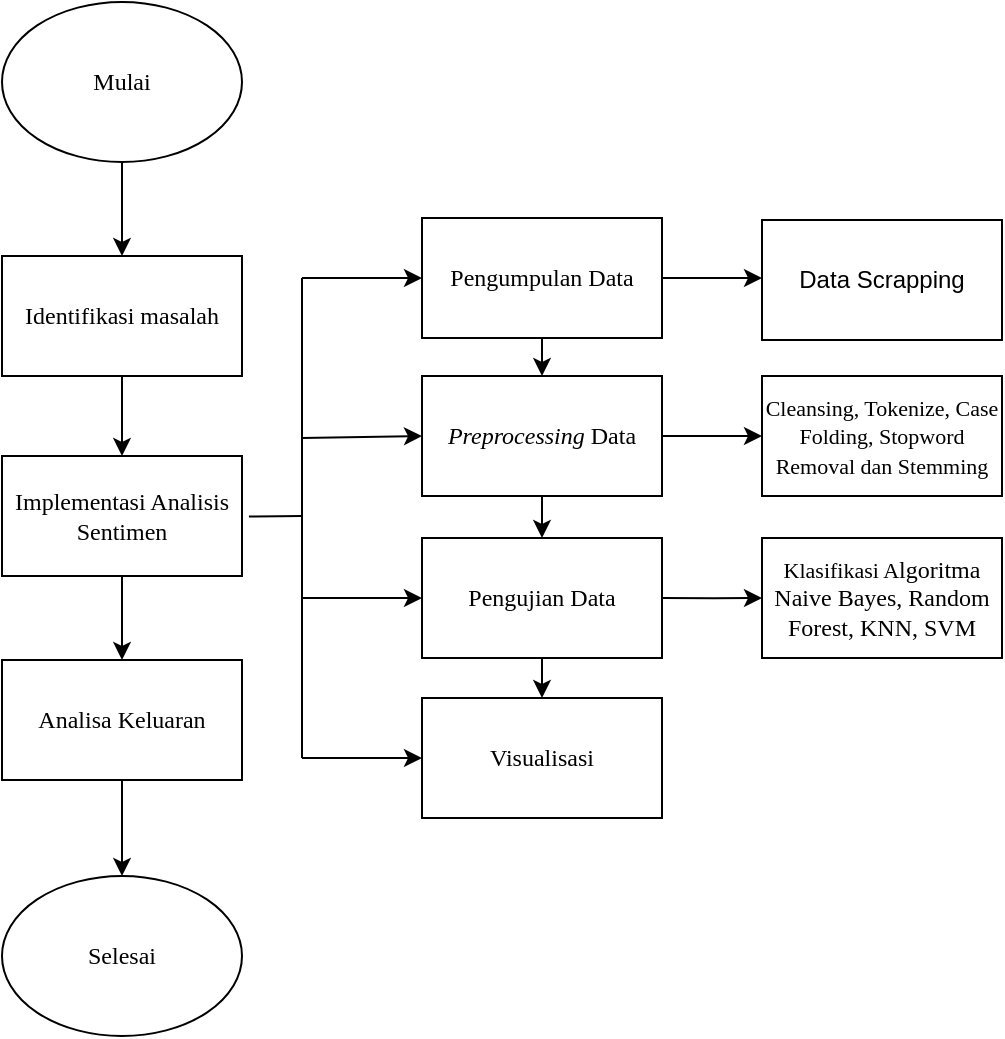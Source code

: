 <mxfile version="26.0.11">
  <diagram id="C5RBs43oDa-KdzZeNtuy" name="Page-1">
    <mxGraphModel dx="794" dy="492" grid="1" gridSize="10" guides="1" tooltips="1" connect="1" arrows="1" fold="1" page="1" pageScale="1" pageWidth="827" pageHeight="1169" math="0" shadow="0">
      <root>
        <mxCell id="WIyWlLk6GJQsqaUBKTNV-0" />
        <mxCell id="WIyWlLk6GJQsqaUBKTNV-1" parent="WIyWlLk6GJQsqaUBKTNV-0" />
        <mxCell id="IbwUssYCDnsw15-QbGzc-6" value="" style="edgeStyle=orthogonalEdgeStyle;rounded=0;orthogonalLoop=1;jettySize=auto;html=1;fontFamily=Times New Roman;" parent="WIyWlLk6GJQsqaUBKTNV-1" source="IbwUssYCDnsw15-QbGzc-0" target="IbwUssYCDnsw15-QbGzc-5" edge="1">
          <mxGeometry relative="1" as="geometry" />
        </mxCell>
        <mxCell id="IbwUssYCDnsw15-QbGzc-0" value="Identifikasi masalah" style="rounded=0;whiteSpace=wrap;html=1;fontFamily=Times New Roman;" parent="WIyWlLk6GJQsqaUBKTNV-1" vertex="1">
          <mxGeometry x="130" y="170" width="120" height="60" as="geometry" />
        </mxCell>
        <mxCell id="IbwUssYCDnsw15-QbGzc-4" value="" style="edgeStyle=orthogonalEdgeStyle;rounded=0;orthogonalLoop=1;jettySize=auto;html=1;fontFamily=Times New Roman;" parent="WIyWlLk6GJQsqaUBKTNV-1" source="IbwUssYCDnsw15-QbGzc-3" target="IbwUssYCDnsw15-QbGzc-0" edge="1">
          <mxGeometry relative="1" as="geometry" />
        </mxCell>
        <mxCell id="IbwUssYCDnsw15-QbGzc-3" value="Mulai" style="ellipse;whiteSpace=wrap;html=1;fontFamily=Times New Roman;" parent="WIyWlLk6GJQsqaUBKTNV-1" vertex="1">
          <mxGeometry x="130" y="43" width="120" height="80" as="geometry" />
        </mxCell>
        <mxCell id="IbwUssYCDnsw15-QbGzc-8" value="" style="edgeStyle=orthogonalEdgeStyle;rounded=0;orthogonalLoop=1;jettySize=auto;html=1;fontFamily=Times New Roman;" parent="WIyWlLk6GJQsqaUBKTNV-1" source="IbwUssYCDnsw15-QbGzc-5" target="IbwUssYCDnsw15-QbGzc-7" edge="1">
          <mxGeometry relative="1" as="geometry" />
        </mxCell>
        <mxCell id="IbwUssYCDnsw15-QbGzc-5" value="Implementasi Analisis Sentimen" style="whiteSpace=wrap;html=1;rounded=0;fontFamily=Times New Roman;" parent="WIyWlLk6GJQsqaUBKTNV-1" vertex="1">
          <mxGeometry x="130" y="270" width="120" height="60" as="geometry" />
        </mxCell>
        <mxCell id="IbwUssYCDnsw15-QbGzc-38" value="" style="edgeStyle=orthogonalEdgeStyle;rounded=0;orthogonalLoop=1;jettySize=auto;html=1;" parent="WIyWlLk6GJQsqaUBKTNV-1" source="IbwUssYCDnsw15-QbGzc-7" target="IbwUssYCDnsw15-QbGzc-37" edge="1">
          <mxGeometry relative="1" as="geometry" />
        </mxCell>
        <mxCell id="IbwUssYCDnsw15-QbGzc-7" value="Analisa Keluaran" style="rounded=0;whiteSpace=wrap;html=1;fontFamily=Times New Roman;" parent="WIyWlLk6GJQsqaUBKTNV-1" vertex="1">
          <mxGeometry x="130" y="372" width="120" height="60" as="geometry" />
        </mxCell>
        <mxCell id="IbwUssYCDnsw15-QbGzc-17" value="" style="edgeStyle=orthogonalEdgeStyle;rounded=0;orthogonalLoop=1;jettySize=auto;html=1;fontFamily=Times New Roman;" parent="WIyWlLk6GJQsqaUBKTNV-1" source="IbwUssYCDnsw15-QbGzc-9" edge="1">
          <mxGeometry relative="1" as="geometry">
            <mxPoint x="510" y="181" as="targetPoint" />
          </mxGeometry>
        </mxCell>
        <mxCell id="IbwUssYCDnsw15-QbGzc-9" value="Pengumpulan Data" style="whiteSpace=wrap;html=1;rounded=0;fontFamily=Times New Roman;" parent="WIyWlLk6GJQsqaUBKTNV-1" vertex="1">
          <mxGeometry x="340" y="151" width="120" height="60" as="geometry" />
        </mxCell>
        <mxCell id="IbwUssYCDnsw15-QbGzc-13" value="" style="endArrow=none;html=1;rounded=0;fontFamily=Times New Roman;" parent="WIyWlLk6GJQsqaUBKTNV-1" edge="1">
          <mxGeometry width="50" height="50" relative="1" as="geometry">
            <mxPoint x="280" y="421" as="sourcePoint" />
            <mxPoint x="280" y="181" as="targetPoint" />
          </mxGeometry>
        </mxCell>
        <mxCell id="IbwUssYCDnsw15-QbGzc-14" value="" style="endArrow=none;html=1;rounded=0;exitX=1.029;exitY=0.505;exitDx=0;exitDy=0;exitPerimeter=0;fontFamily=Times New Roman;" parent="WIyWlLk6GJQsqaUBKTNV-1" source="IbwUssYCDnsw15-QbGzc-5" edge="1">
          <mxGeometry width="50" height="50" relative="1" as="geometry">
            <mxPoint x="330" y="440" as="sourcePoint" />
            <mxPoint x="280" y="300" as="targetPoint" />
          </mxGeometry>
        </mxCell>
        <mxCell id="IbwUssYCDnsw15-QbGzc-15" value="" style="endArrow=classic;html=1;rounded=0;entryX=0;entryY=0.5;entryDx=0;entryDy=0;fontFamily=Times New Roman;" parent="WIyWlLk6GJQsqaUBKTNV-1" target="IbwUssYCDnsw15-QbGzc-9" edge="1">
          <mxGeometry width="50" height="50" relative="1" as="geometry">
            <mxPoint x="280" y="181" as="sourcePoint" />
            <mxPoint x="280" y="171" as="targetPoint" />
          </mxGeometry>
        </mxCell>
        <mxCell id="IbwUssYCDnsw15-QbGzc-16" value="Data Scrapping" style="whiteSpace=wrap;html=1;rounded=0;" parent="WIyWlLk6GJQsqaUBKTNV-1" vertex="1">
          <mxGeometry x="510" y="152" width="120" height="60" as="geometry" />
        </mxCell>
        <mxCell id="IbwUssYCDnsw15-QbGzc-21" value="&lt;i&gt;Preprocessing&lt;/i&gt; Data" style="rounded=0;whiteSpace=wrap;html=1;fontFamily=Times New Roman;" parent="WIyWlLk6GJQsqaUBKTNV-1" vertex="1">
          <mxGeometry x="340" y="230" width="120" height="60" as="geometry" />
        </mxCell>
        <mxCell id="IbwUssYCDnsw15-QbGzc-22" value="" style="endArrow=classic;html=1;rounded=0;entryX=0;entryY=0.5;entryDx=0;entryDy=0;fontFamily=Times New Roman;" parent="WIyWlLk6GJQsqaUBKTNV-1" target="IbwUssYCDnsw15-QbGzc-21" edge="1">
          <mxGeometry width="50" height="50" relative="1" as="geometry">
            <mxPoint x="280" y="261" as="sourcePoint" />
            <mxPoint x="400" y="271" as="targetPoint" />
          </mxGeometry>
        </mxCell>
        <mxCell id="IbwUssYCDnsw15-QbGzc-25" value="" style="edgeStyle=orthogonalEdgeStyle;rounded=0;orthogonalLoop=1;jettySize=auto;html=1;entryX=0;entryY=0.5;entryDx=0;entryDy=0;fontFamily=Times New Roman;" parent="WIyWlLk6GJQsqaUBKTNV-1" target="IbwUssYCDnsw15-QbGzc-26" edge="1">
          <mxGeometry relative="1" as="geometry">
            <mxPoint x="460" y="260" as="sourcePoint" />
            <mxPoint x="510" y="261" as="targetPoint" />
            <Array as="points">
              <mxPoint x="490" y="260" />
              <mxPoint x="490" y="260" />
            </Array>
          </mxGeometry>
        </mxCell>
        <mxCell id="IbwUssYCDnsw15-QbGzc-26" value="&lt;font face=&quot;Times New Roman&quot; style=&quot;font-size: 11px;&quot;&gt;Cleansing, Tokenize, Case Folding,&amp;nbsp;Stopword Removal dan Stemming&lt;/font&gt;" style="whiteSpace=wrap;html=1;rounded=0;" parent="WIyWlLk6GJQsqaUBKTNV-1" vertex="1">
          <mxGeometry x="510" y="230" width="120" height="60" as="geometry" />
        </mxCell>
        <mxCell id="IbwUssYCDnsw15-QbGzc-27" value="Pengujian&amp;nbsp;Data" style="rounded=0;whiteSpace=wrap;html=1;fontFamily=Times New Roman;" parent="WIyWlLk6GJQsqaUBKTNV-1" vertex="1">
          <mxGeometry x="340" y="311" width="120" height="60" as="geometry" />
        </mxCell>
        <mxCell id="IbwUssYCDnsw15-QbGzc-28" value="" style="endArrow=classic;html=1;rounded=0;entryX=0;entryY=0.5;entryDx=0;entryDy=0;fontFamily=Times New Roman;" parent="WIyWlLk6GJQsqaUBKTNV-1" target="IbwUssYCDnsw15-QbGzc-27" edge="1">
          <mxGeometry width="50" height="50" relative="1" as="geometry">
            <mxPoint x="280" y="341" as="sourcePoint" />
            <mxPoint x="340" y="352" as="targetPoint" />
          </mxGeometry>
        </mxCell>
        <mxCell id="IbwUssYCDnsw15-QbGzc-29" value="" style="edgeStyle=orthogonalEdgeStyle;rounded=0;orthogonalLoop=1;jettySize=auto;html=1;fontFamily=Times New Roman;entryX=0;entryY=0.5;entryDx=0;entryDy=0;exitX=0.993;exitY=0.501;exitDx=0;exitDy=0;exitPerimeter=0;" parent="WIyWlLk6GJQsqaUBKTNV-1" target="IbwUssYCDnsw15-QbGzc-30" edge="1">
          <mxGeometry relative="1" as="geometry">
            <mxPoint x="460.16" y="341.06" as="sourcePoint" />
            <mxPoint x="511" y="341" as="targetPoint" />
            <Array as="points">
              <mxPoint x="486" y="341" />
            </Array>
          </mxGeometry>
        </mxCell>
        <mxCell id="IbwUssYCDnsw15-QbGzc-30" value="&lt;font face=&quot;Times New Roman&quot; style=&quot;font-size: 11px;&quot;&gt;Klasifikasi A&lt;/font&gt;&lt;font face=&quot;Times New Roman&quot;&gt;lgoritma&lt;/font&gt; &lt;font style=&quot;&quot; face=&quot;Times New Roman&quot;&gt;Naive Bayes, Random Forest, KNN, SVM&lt;/font&gt;" style="whiteSpace=wrap;html=1;rounded=0;" parent="WIyWlLk6GJQsqaUBKTNV-1" vertex="1">
          <mxGeometry x="510" y="311" width="120" height="60" as="geometry" />
        </mxCell>
        <mxCell id="IbwUssYCDnsw15-QbGzc-31" value="Visualisasi" style="rounded=0;whiteSpace=wrap;html=1;fontFamily=Times New Roman;" parent="WIyWlLk6GJQsqaUBKTNV-1" vertex="1">
          <mxGeometry x="340" y="391" width="120" height="60" as="geometry" />
        </mxCell>
        <mxCell id="IbwUssYCDnsw15-QbGzc-32" value="" style="endArrow=classic;html=1;rounded=0;entryX=0;entryY=0.5;entryDx=0;entryDy=0;fontFamily=Times New Roman;" parent="WIyWlLk6GJQsqaUBKTNV-1" target="IbwUssYCDnsw15-QbGzc-31" edge="1">
          <mxGeometry width="50" height="50" relative="1" as="geometry">
            <mxPoint x="280" y="421" as="sourcePoint" />
            <mxPoint x="350" y="371" as="targetPoint" />
          </mxGeometry>
        </mxCell>
        <mxCell id="IbwUssYCDnsw15-QbGzc-37" value="Selesai" style="ellipse;whiteSpace=wrap;html=1;fontFamily=Times New Roman;rounded=0;" parent="WIyWlLk6GJQsqaUBKTNV-1" vertex="1">
          <mxGeometry x="130" y="480" width="120" height="80" as="geometry" />
        </mxCell>
        <mxCell id="ih2zbQ4T86SRa0zaB1Xr-0" value="" style="endArrow=classic;html=1;rounded=0;exitX=0.5;exitY=1;exitDx=0;exitDy=0;entryX=0.5;entryY=0;entryDx=0;entryDy=0;" parent="WIyWlLk6GJQsqaUBKTNV-1" source="IbwUssYCDnsw15-QbGzc-9" target="IbwUssYCDnsw15-QbGzc-21" edge="1">
          <mxGeometry width="50" height="50" relative="1" as="geometry">
            <mxPoint x="380" y="380" as="sourcePoint" />
            <mxPoint x="380" y="220" as="targetPoint" />
          </mxGeometry>
        </mxCell>
        <mxCell id="ih2zbQ4T86SRa0zaB1Xr-1" value="" style="endArrow=classic;html=1;rounded=0;exitX=0.5;exitY=1;exitDx=0;exitDy=0;entryX=0.5;entryY=0;entryDx=0;entryDy=0;" parent="WIyWlLk6GJQsqaUBKTNV-1" source="IbwUssYCDnsw15-QbGzc-21" target="IbwUssYCDnsw15-QbGzc-27" edge="1">
          <mxGeometry width="50" height="50" relative="1" as="geometry">
            <mxPoint x="410" y="221" as="sourcePoint" />
            <mxPoint x="410" y="240" as="targetPoint" />
          </mxGeometry>
        </mxCell>
        <mxCell id="ih2zbQ4T86SRa0zaB1Xr-2" value="" style="endArrow=classic;html=1;rounded=0;exitX=0.5;exitY=1;exitDx=0;exitDy=0;entryX=0.5;entryY=0;entryDx=0;entryDy=0;" parent="WIyWlLk6GJQsqaUBKTNV-1" source="IbwUssYCDnsw15-QbGzc-27" target="IbwUssYCDnsw15-QbGzc-31" edge="1">
          <mxGeometry width="50" height="50" relative="1" as="geometry">
            <mxPoint x="410" y="300" as="sourcePoint" />
            <mxPoint x="410" y="321" as="targetPoint" />
          </mxGeometry>
        </mxCell>
      </root>
    </mxGraphModel>
  </diagram>
</mxfile>
